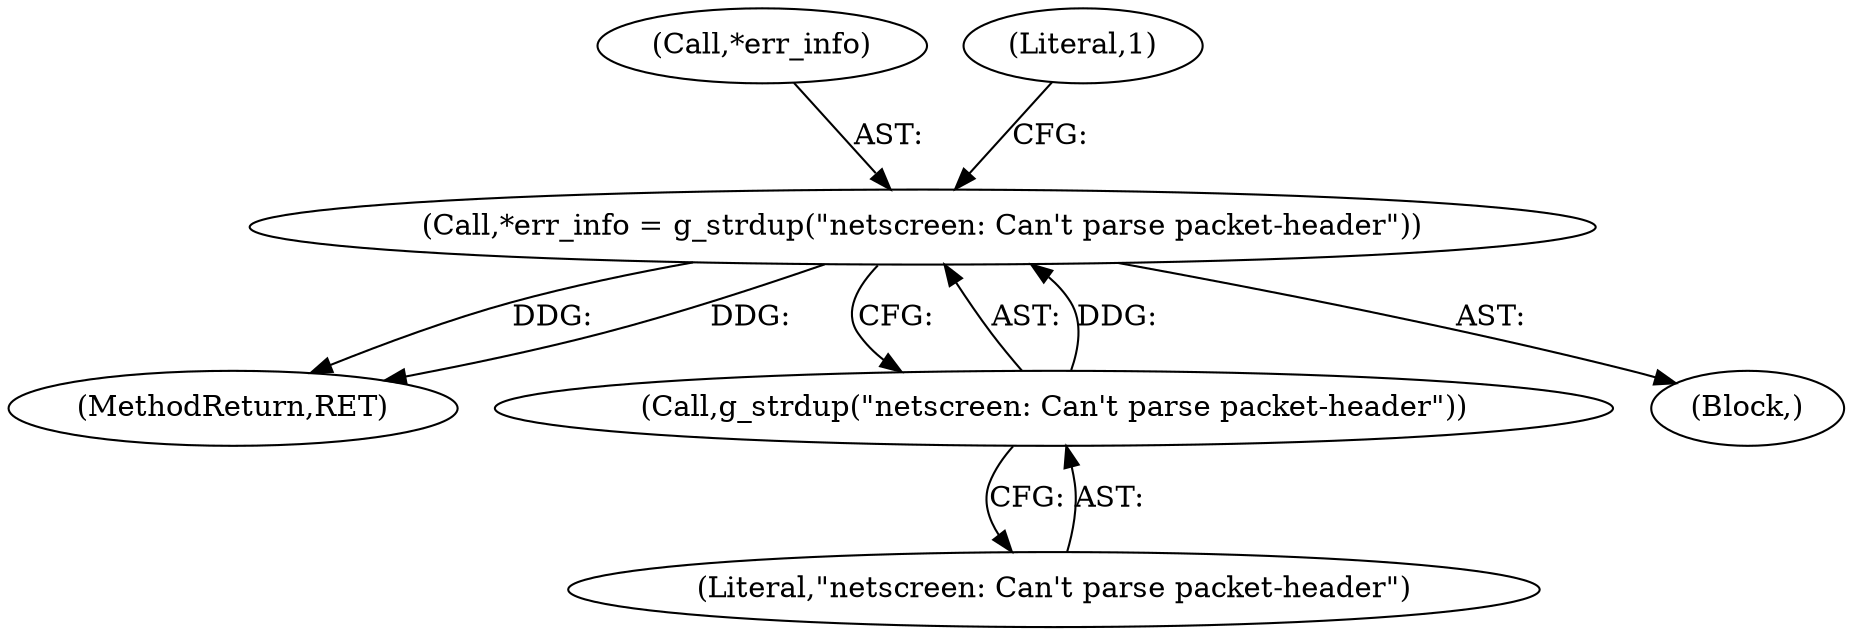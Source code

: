 digraph "0_wireshark_11edc83b98a61e890d7bb01855389d40e984ea82@API" {
"1000172" [label="(Call,*err_info = g_strdup(\"netscreen: Can't parse packet-header\"))"];
"1000175" [label="(Call,g_strdup(\"netscreen: Can't parse packet-header\"))"];
"1000173" [label="(Call,*err_info)"];
"1000406" [label="(MethodReturn,RET)"];
"1000172" [label="(Call,*err_info = g_strdup(\"netscreen: Can't parse packet-header\"))"];
"1000176" [label="(Literal,\"netscreen: Can't parse packet-header\")"];
"1000175" [label="(Call,g_strdup(\"netscreen: Can't parse packet-header\"))"];
"1000167" [label="(Block,)"];
"1000179" [label="(Literal,1)"];
"1000172" -> "1000167"  [label="AST: "];
"1000172" -> "1000175"  [label="CFG: "];
"1000173" -> "1000172"  [label="AST: "];
"1000175" -> "1000172"  [label="AST: "];
"1000179" -> "1000172"  [label="CFG: "];
"1000172" -> "1000406"  [label="DDG: "];
"1000172" -> "1000406"  [label="DDG: "];
"1000175" -> "1000172"  [label="DDG: "];
"1000175" -> "1000176"  [label="CFG: "];
"1000176" -> "1000175"  [label="AST: "];
}
